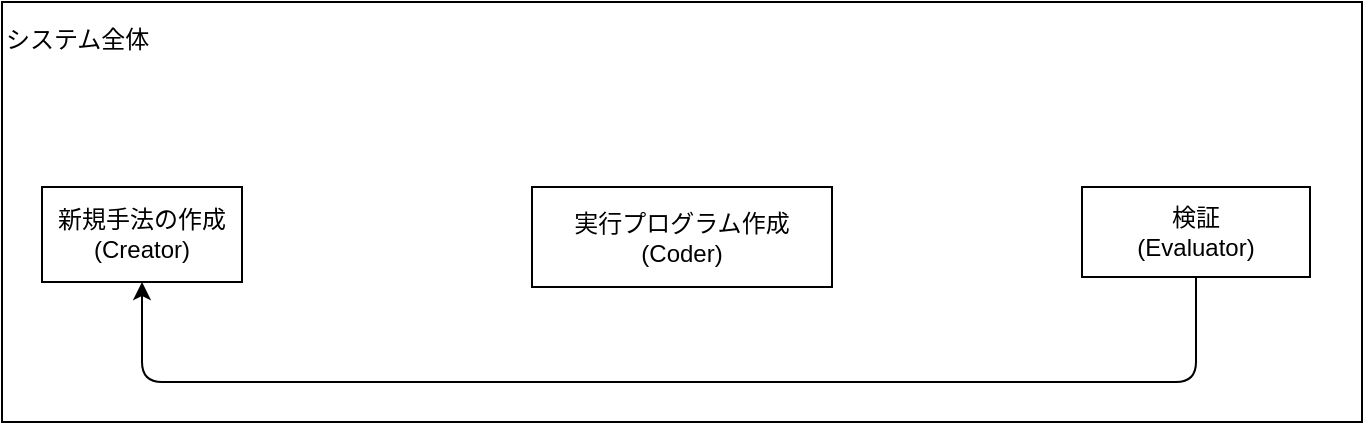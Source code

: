 <mxfile>
    <diagram id="KdadyOGt2FJr9QkZJEZG" name="ページ1">
        <mxGraphModel dx="757" dy="823" grid="1" gridSize="10" guides="1" tooltips="1" connect="1" arrows="1" fold="1" page="1" pageScale="1" pageWidth="827" pageHeight="1169" math="0" shadow="0">
            <root>
                <mxCell id="0"/>
                <mxCell id="1" parent="0"/>
                <mxCell id="2" value="システム全体&lt;br&gt;&lt;br&gt;&lt;br&gt;&lt;br&gt;&lt;br&gt;&lt;br&gt;&lt;br&gt;&lt;br&gt;&lt;br&gt;&lt;br&gt;&lt;br&gt;&lt;br&gt;&lt;br&gt;" style="rounded=0;whiteSpace=wrap;html=1;align=left;" parent="1" vertex="1">
                    <mxGeometry x="80" y="260" width="680" height="210" as="geometry"/>
                </mxCell>
                <mxCell id="3" value="検証&lt;br&gt;(Evaluator)" style="rounded=0;whiteSpace=wrap;html=1;" parent="1" vertex="1">
                    <mxGeometry x="620" y="352.5" width="114" height="45" as="geometry"/>
                </mxCell>
                <mxCell id="4" value="新規手法の作成&lt;br&gt;(Creator)" style="rounded=0;whiteSpace=wrap;html=1;" parent="1" vertex="1">
                    <mxGeometry x="100" y="352.5" width="100" height="47.5" as="geometry"/>
                </mxCell>
                <mxCell id="10" value="" style="endArrow=classic;html=1;entryX=0.5;entryY=1;entryDx=0;entryDy=0;exitX=0.5;exitY=1;exitDx=0;exitDy=0;" parent="1" target="4" edge="1" source="3">
                    <mxGeometry width="50" height="50" relative="1" as="geometry">
                        <mxPoint x="400" y="470" as="sourcePoint"/>
                        <mxPoint x="270" y="450" as="targetPoint"/>
                        <Array as="points">
                            <mxPoint x="677" y="450"/>
                            <mxPoint x="150" y="450"/>
                        </Array>
                    </mxGeometry>
                </mxCell>
                <mxCell id="11" value="実行プログラム作成&lt;br&gt;(Coder)" style="rounded=0;whiteSpace=wrap;html=1;" parent="1" vertex="1">
                    <mxGeometry x="345" y="352.5" width="150" height="50" as="geometry"/>
                </mxCell>
            </root>
        </mxGraphModel>
    </diagram>
</mxfile>
